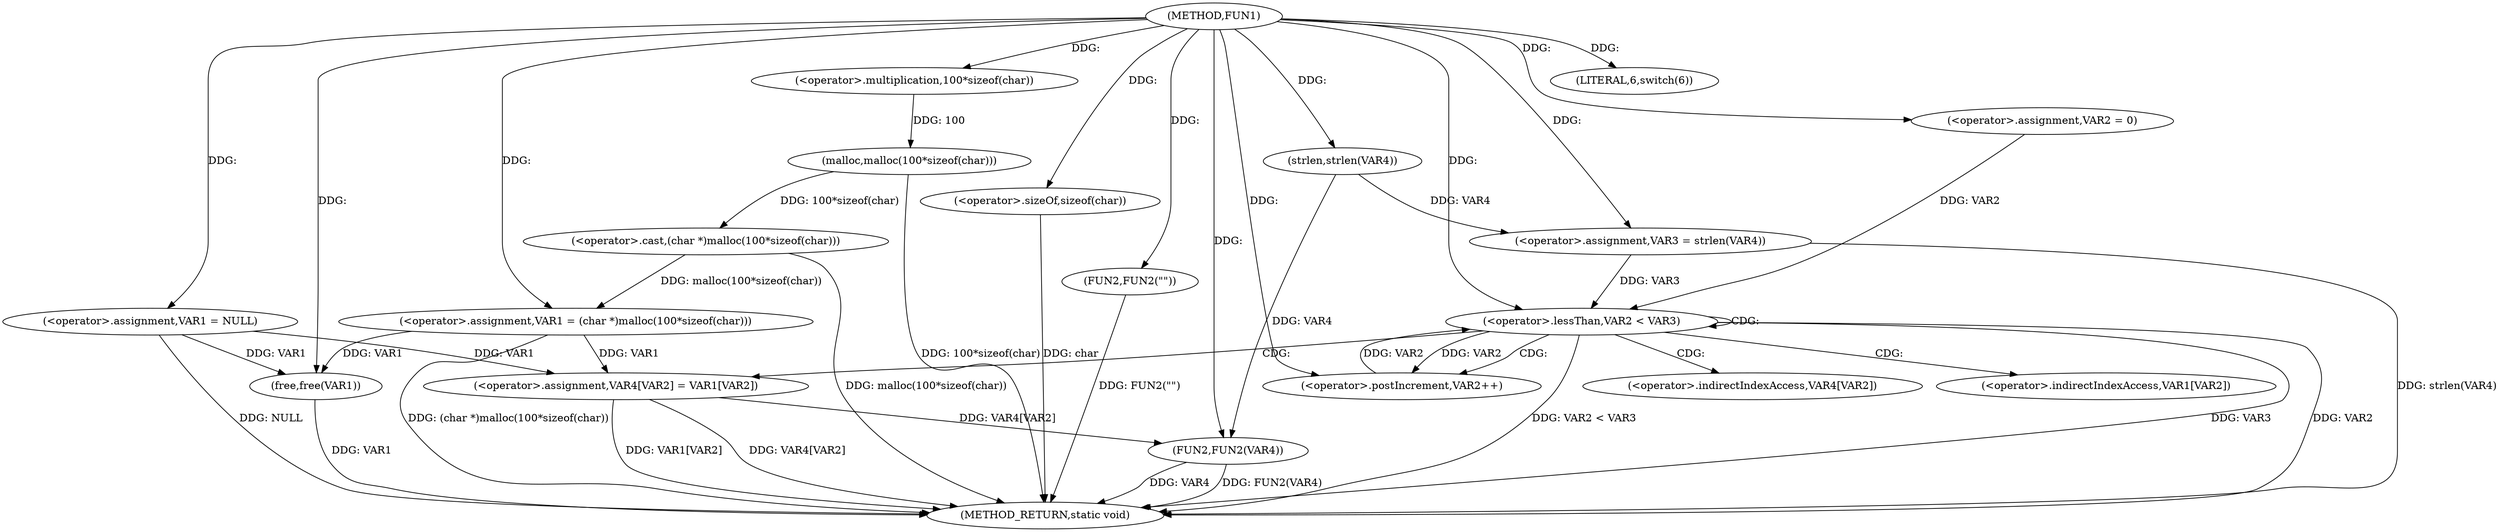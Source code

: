 digraph FUN1 {  
"1000100" [label = "(METHOD,FUN1)" ]
"1000153" [label = "(METHOD_RETURN,static void)" ]
"1000103" [label = "(<operator>.assignment,VAR1 = NULL)" ]
"1000107" [label = "(LITERAL,6,switch(6))" ]
"1000110" [label = "(<operator>.assignment,VAR1 = (char *)malloc(100*sizeof(char)))" ]
"1000112" [label = "(<operator>.cast,(char *)malloc(100*sizeof(char)))" ]
"1000114" [label = "(malloc,malloc(100*sizeof(char)))" ]
"1000115" [label = "(<operator>.multiplication,100*sizeof(char))" ]
"1000117" [label = "(<operator>.sizeOf,sizeof(char))" ]
"1000121" [label = "(FUN2,FUN2(\"\"))" ]
"1000128" [label = "(<operator>.assignment,VAR3 = strlen(VAR4))" ]
"1000130" [label = "(strlen,strlen(VAR4))" ]
"1000133" [label = "(<operator>.assignment,VAR2 = 0)" ]
"1000136" [label = "(<operator>.lessThan,VAR2 < VAR3)" ]
"1000139" [label = "(<operator>.postIncrement,VAR2++)" ]
"1000142" [label = "(<operator>.assignment,VAR4[VAR2] = VAR1[VAR2])" ]
"1000149" [label = "(FUN2,FUN2(VAR4))" ]
"1000151" [label = "(free,free(VAR1))" ]
"1000143" [label = "(<operator>.indirectIndexAccess,VAR4[VAR2])" ]
"1000146" [label = "(<operator>.indirectIndexAccess,VAR1[VAR2])" ]
  "1000128" -> "1000153"  [ label = "DDG: strlen(VAR4)"] 
  "1000103" -> "1000153"  [ label = "DDG: NULL"] 
  "1000112" -> "1000153"  [ label = "DDG: malloc(100*sizeof(char))"] 
  "1000151" -> "1000153"  [ label = "DDG: VAR1"] 
  "1000149" -> "1000153"  [ label = "DDG: FUN2(VAR4)"] 
  "1000117" -> "1000153"  [ label = "DDG: char"] 
  "1000149" -> "1000153"  [ label = "DDG: VAR4"] 
  "1000142" -> "1000153"  [ label = "DDG: VAR1[VAR2]"] 
  "1000136" -> "1000153"  [ label = "DDG: VAR2"] 
  "1000114" -> "1000153"  [ label = "DDG: 100*sizeof(char)"] 
  "1000121" -> "1000153"  [ label = "DDG: FUN2(\"\")"] 
  "1000110" -> "1000153"  [ label = "DDG: (char *)malloc(100*sizeof(char))"] 
  "1000142" -> "1000153"  [ label = "DDG: VAR4[VAR2]"] 
  "1000136" -> "1000153"  [ label = "DDG: VAR2 < VAR3"] 
  "1000136" -> "1000153"  [ label = "DDG: VAR3"] 
  "1000100" -> "1000103"  [ label = "DDG: "] 
  "1000100" -> "1000107"  [ label = "DDG: "] 
  "1000112" -> "1000110"  [ label = "DDG: malloc(100*sizeof(char))"] 
  "1000100" -> "1000110"  [ label = "DDG: "] 
  "1000114" -> "1000112"  [ label = "DDG: 100*sizeof(char)"] 
  "1000115" -> "1000114"  [ label = "DDG: 100"] 
  "1000100" -> "1000115"  [ label = "DDG: "] 
  "1000100" -> "1000117"  [ label = "DDG: "] 
  "1000100" -> "1000121"  [ label = "DDG: "] 
  "1000130" -> "1000128"  [ label = "DDG: VAR4"] 
  "1000100" -> "1000128"  [ label = "DDG: "] 
  "1000100" -> "1000130"  [ label = "DDG: "] 
  "1000100" -> "1000133"  [ label = "DDG: "] 
  "1000139" -> "1000136"  [ label = "DDG: VAR2"] 
  "1000133" -> "1000136"  [ label = "DDG: VAR2"] 
  "1000100" -> "1000136"  [ label = "DDG: "] 
  "1000128" -> "1000136"  [ label = "DDG: VAR3"] 
  "1000136" -> "1000139"  [ label = "DDG: VAR2"] 
  "1000100" -> "1000139"  [ label = "DDG: "] 
  "1000103" -> "1000142"  [ label = "DDG: VAR1"] 
  "1000110" -> "1000142"  [ label = "DDG: VAR1"] 
  "1000142" -> "1000149"  [ label = "DDG: VAR4[VAR2]"] 
  "1000130" -> "1000149"  [ label = "DDG: VAR4"] 
  "1000100" -> "1000149"  [ label = "DDG: "] 
  "1000103" -> "1000151"  [ label = "DDG: VAR1"] 
  "1000110" -> "1000151"  [ label = "DDG: VAR1"] 
  "1000100" -> "1000151"  [ label = "DDG: "] 
  "1000136" -> "1000143"  [ label = "CDG: "] 
  "1000136" -> "1000142"  [ label = "CDG: "] 
  "1000136" -> "1000139"  [ label = "CDG: "] 
  "1000136" -> "1000146"  [ label = "CDG: "] 
  "1000136" -> "1000136"  [ label = "CDG: "] 
}
